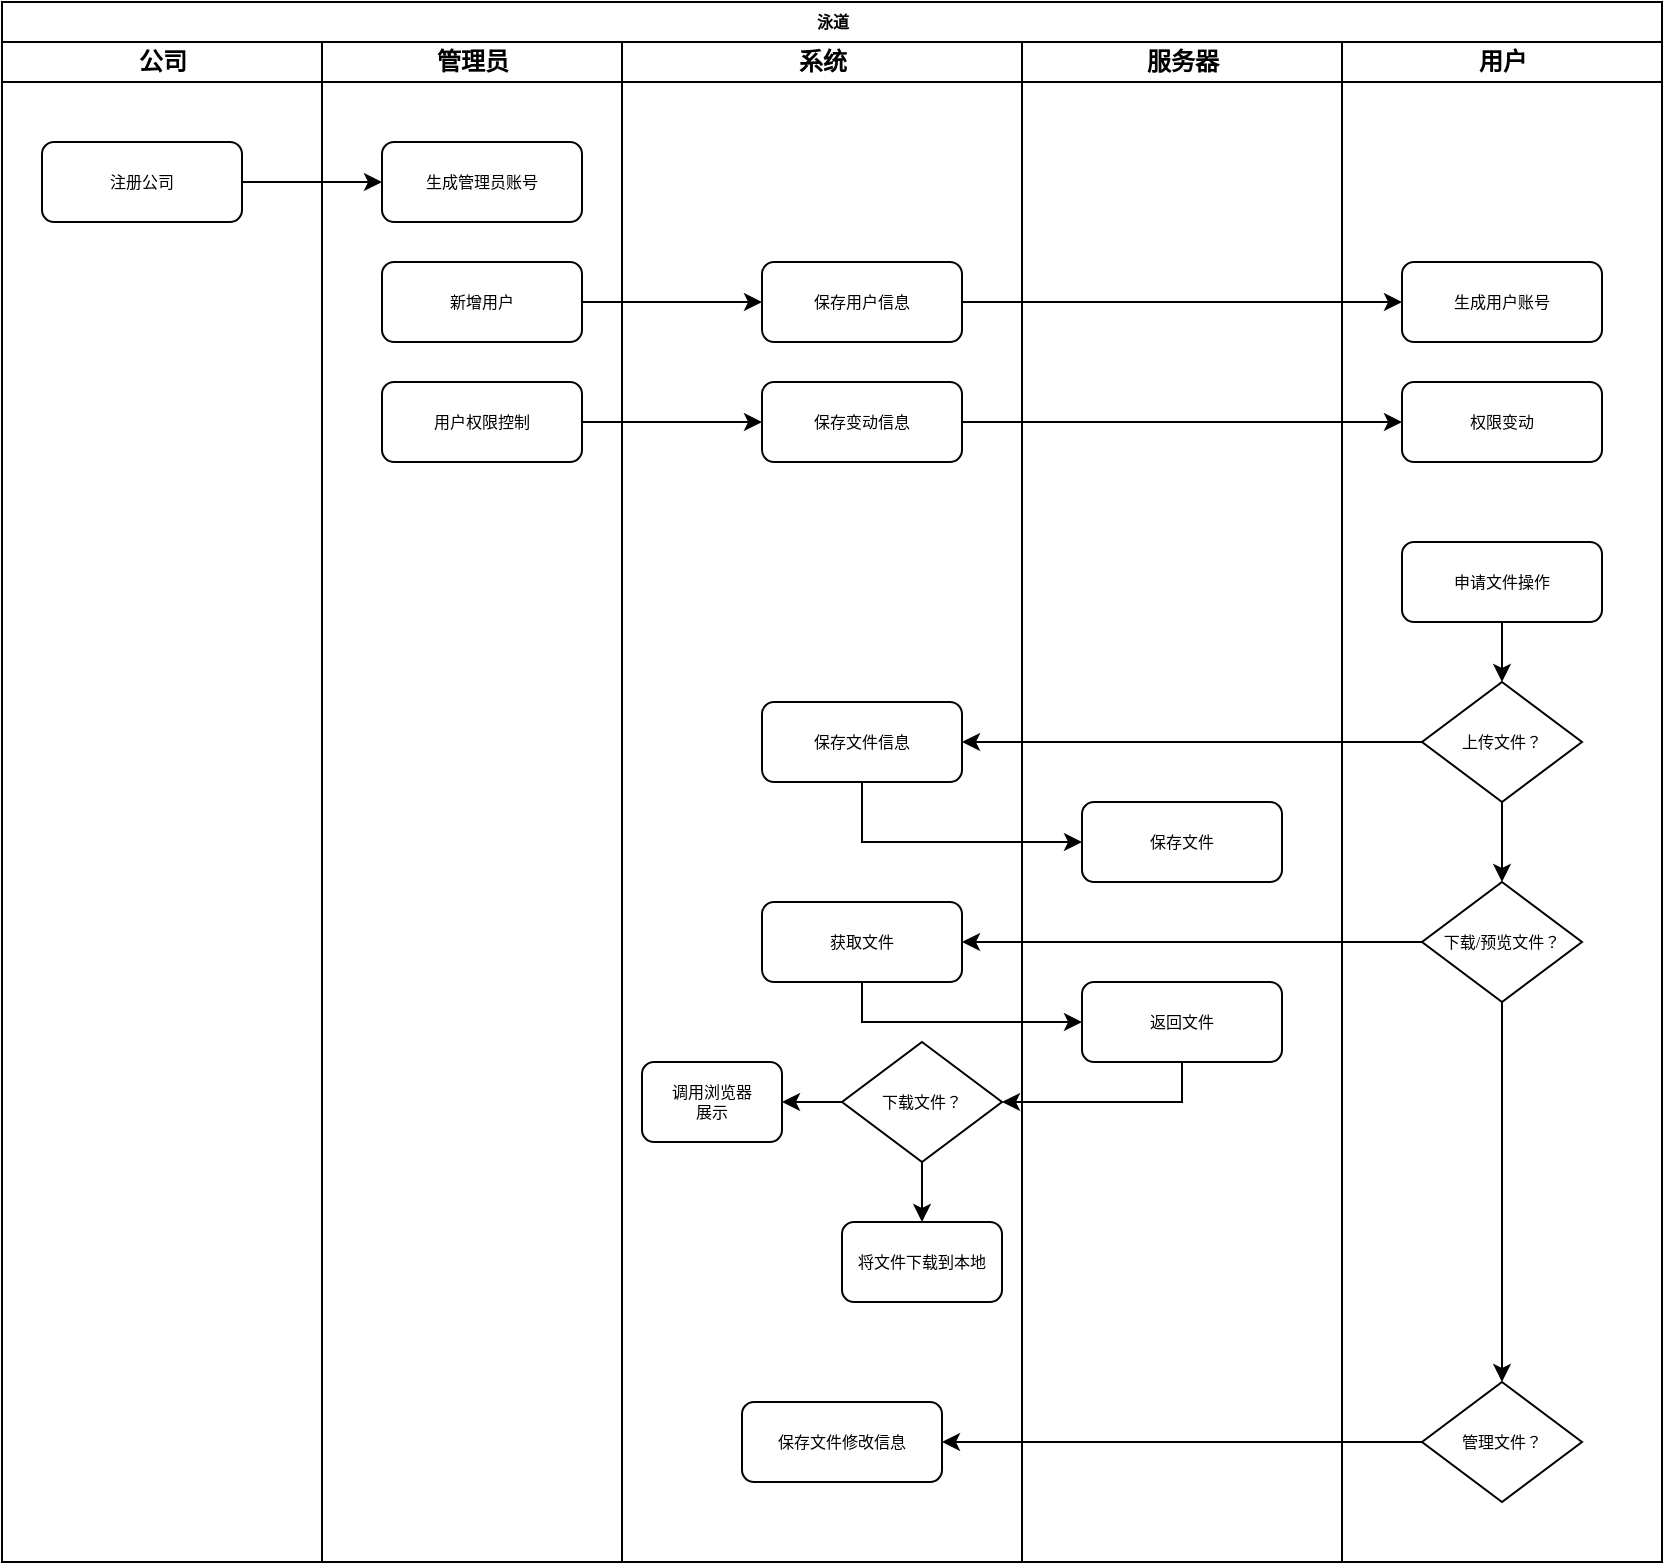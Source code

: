 <mxfile version="15.4.3" type="github">
  <diagram name="Page-1" id="74e2e168-ea6b-b213-b513-2b3c1d86103e">
    <mxGraphModel dx="868" dy="482" grid="1" gridSize="10" guides="1" tooltips="1" connect="1" arrows="1" fold="1" page="1" pageScale="1" pageWidth="1100" pageHeight="850" background="none" math="0" shadow="0">
      <root>
        <mxCell id="0" />
        <mxCell id="1" parent="0" />
        <mxCell id="77e6c97f196da883-1" value="泳道" style="swimlane;html=1;childLayout=stackLayout;startSize=20;rounded=0;shadow=0;labelBackgroundColor=none;strokeWidth=1;fontFamily=Verdana;fontSize=8;align=center;" parent="1" vertex="1">
          <mxGeometry x="20" y="50" width="830" height="780" as="geometry" />
        </mxCell>
        <mxCell id="77e6c97f196da883-2" value="公司" style="swimlane;html=1;startSize=20;" parent="77e6c97f196da883-1" vertex="1">
          <mxGeometry y="20" width="160" height="760" as="geometry" />
        </mxCell>
        <mxCell id="77e6c97f196da883-8" value="注册公司" style="rounded=1;whiteSpace=wrap;html=1;shadow=0;labelBackgroundColor=none;strokeWidth=1;fontFamily=Verdana;fontSize=8;align=center;" parent="77e6c97f196da883-2" vertex="1">
          <mxGeometry x="20" y="50" width="100" height="40" as="geometry" />
        </mxCell>
        <mxCell id="77e6c97f196da883-3" value="管理员" style="swimlane;html=1;startSize=20;" parent="77e6c97f196da883-1" vertex="1">
          <mxGeometry x="160" y="20" width="150" height="760" as="geometry" />
        </mxCell>
        <mxCell id="77e6c97f196da883-11" value="新增用户" style="rounded=1;whiteSpace=wrap;html=1;shadow=0;labelBackgroundColor=none;strokeWidth=1;fontFamily=Verdana;fontSize=8;align=center;" parent="77e6c97f196da883-3" vertex="1">
          <mxGeometry x="30" y="110" width="100" height="40" as="geometry" />
        </mxCell>
        <mxCell id="Ol4EsbN8dSgfP_Qq6JdE-44" value="生成管理员账号" style="rounded=1;whiteSpace=wrap;html=1;shadow=0;labelBackgroundColor=none;strokeWidth=1;fontFamily=Verdana;fontSize=8;align=center;" vertex="1" parent="77e6c97f196da883-3">
          <mxGeometry x="30" y="50" width="100" height="40" as="geometry" />
        </mxCell>
        <mxCell id="Ol4EsbN8dSgfP_Qq6JdE-92" value="用户权限控制" style="rounded=1;whiteSpace=wrap;html=1;shadow=0;labelBackgroundColor=none;strokeWidth=1;fontFamily=Verdana;fontSize=8;align=center;" vertex="1" parent="77e6c97f196da883-3">
          <mxGeometry x="30" y="170" width="100" height="40" as="geometry" />
        </mxCell>
        <mxCell id="77e6c97f196da883-4" value="系统" style="swimlane;html=1;startSize=20;" parent="77e6c97f196da883-1" vertex="1">
          <mxGeometry x="310" y="20" width="200" height="760" as="geometry" />
        </mxCell>
        <mxCell id="Ol4EsbN8dSgfP_Qq6JdE-105" value="保存用户信息" style="rounded=1;whiteSpace=wrap;html=1;shadow=0;labelBackgroundColor=none;strokeWidth=1;fontFamily=Verdana;fontSize=8;align=center;" vertex="1" parent="77e6c97f196da883-4">
          <mxGeometry x="70" y="110" width="100" height="40" as="geometry" />
        </mxCell>
        <mxCell id="Ol4EsbN8dSgfP_Qq6JdE-108" value="保存变动信息" style="rounded=1;whiteSpace=wrap;html=1;shadow=0;labelBackgroundColor=none;strokeWidth=1;fontFamily=Verdana;fontSize=8;align=center;" vertex="1" parent="77e6c97f196da883-4">
          <mxGeometry x="70" y="170" width="100" height="40" as="geometry" />
        </mxCell>
        <mxCell id="Ol4EsbN8dSgfP_Qq6JdE-111" value="保存文件信息" style="rounded=1;whiteSpace=wrap;html=1;shadow=0;labelBackgroundColor=none;strokeWidth=1;fontFamily=Verdana;fontSize=8;align=center;" vertex="1" parent="77e6c97f196da883-4">
          <mxGeometry x="70" y="330" width="100" height="40" as="geometry" />
        </mxCell>
        <mxCell id="Ol4EsbN8dSgfP_Qq6JdE-115" value="获取文件" style="rounded=1;whiteSpace=wrap;html=1;shadow=0;labelBackgroundColor=none;strokeWidth=1;fontFamily=Verdana;fontSize=8;align=center;" vertex="1" parent="77e6c97f196da883-4">
          <mxGeometry x="70" y="430" width="100" height="40" as="geometry" />
        </mxCell>
        <mxCell id="Ol4EsbN8dSgfP_Qq6JdE-137" style="edgeStyle=orthogonalEdgeStyle;rounded=0;orthogonalLoop=1;jettySize=auto;html=1;entryX=0.5;entryY=0;entryDx=0;entryDy=0;" edge="1" parent="77e6c97f196da883-4" source="Ol4EsbN8dSgfP_Qq6JdE-134" target="Ol4EsbN8dSgfP_Qq6JdE-135">
          <mxGeometry relative="1" as="geometry" />
        </mxCell>
        <mxCell id="Ol4EsbN8dSgfP_Qq6JdE-140" style="edgeStyle=orthogonalEdgeStyle;rounded=0;orthogonalLoop=1;jettySize=auto;html=1;entryX=1;entryY=0.5;entryDx=0;entryDy=0;" edge="1" parent="77e6c97f196da883-4" source="Ol4EsbN8dSgfP_Qq6JdE-134" target="Ol4EsbN8dSgfP_Qq6JdE-139">
          <mxGeometry relative="1" as="geometry" />
        </mxCell>
        <mxCell id="Ol4EsbN8dSgfP_Qq6JdE-134" value="下载文件？" style="rhombus;whiteSpace=wrap;html=1;rounded=0;shadow=0;labelBackgroundColor=none;strokeWidth=1;fontFamily=Verdana;fontSize=8;align=center;" vertex="1" parent="77e6c97f196da883-4">
          <mxGeometry x="110" y="500" width="80" height="60" as="geometry" />
        </mxCell>
        <mxCell id="Ol4EsbN8dSgfP_Qq6JdE-135" value="将文件下载到本地" style="rounded=1;whiteSpace=wrap;html=1;shadow=0;labelBackgroundColor=none;strokeWidth=1;fontFamily=Verdana;fontSize=8;align=center;" vertex="1" parent="77e6c97f196da883-4">
          <mxGeometry x="110" y="590" width="80" height="40" as="geometry" />
        </mxCell>
        <mxCell id="Ol4EsbN8dSgfP_Qq6JdE-139" value="调用浏览器&lt;br&gt;展示" style="rounded=1;whiteSpace=wrap;html=1;shadow=0;labelBackgroundColor=none;strokeWidth=1;fontFamily=Verdana;fontSize=8;align=center;" vertex="1" parent="77e6c97f196da883-4">
          <mxGeometry x="10" y="510" width="70" height="40" as="geometry" />
        </mxCell>
        <mxCell id="Ol4EsbN8dSgfP_Qq6JdE-141" value="保存文件修改信息" style="rounded=1;whiteSpace=wrap;html=1;shadow=0;labelBackgroundColor=none;strokeWidth=1;fontFamily=Verdana;fontSize=8;align=center;" vertex="1" parent="77e6c97f196da883-4">
          <mxGeometry x="60" y="680" width="100" height="40" as="geometry" />
        </mxCell>
        <mxCell id="77e6c97f196da883-6" value="服务器" style="swimlane;html=1;startSize=20;" parent="77e6c97f196da883-1" vertex="1">
          <mxGeometry x="510" y="20" width="160" height="760" as="geometry" />
        </mxCell>
        <mxCell id="Ol4EsbN8dSgfP_Qq6JdE-121" value="保存文件" style="rounded=1;whiteSpace=wrap;html=1;shadow=0;labelBackgroundColor=none;strokeWidth=1;fontFamily=Verdana;fontSize=8;align=center;" vertex="1" parent="77e6c97f196da883-6">
          <mxGeometry x="30" y="380" width="100" height="40" as="geometry" />
        </mxCell>
        <mxCell id="Ol4EsbN8dSgfP_Qq6JdE-123" value="返回文件" style="rounded=1;whiteSpace=wrap;html=1;shadow=0;labelBackgroundColor=none;strokeWidth=1;fontFamily=Verdana;fontSize=8;align=center;" vertex="1" parent="77e6c97f196da883-6">
          <mxGeometry x="30" y="470" width="100" height="40" as="geometry" />
        </mxCell>
        <mxCell id="Ol4EsbN8dSgfP_Qq6JdE-45" style="edgeStyle=orthogonalEdgeStyle;rounded=0;orthogonalLoop=1;jettySize=auto;html=1;entryX=0;entryY=0.5;entryDx=0;entryDy=0;" edge="1" parent="77e6c97f196da883-1" source="77e6c97f196da883-8" target="Ol4EsbN8dSgfP_Qq6JdE-44">
          <mxGeometry relative="1" as="geometry" />
        </mxCell>
        <mxCell id="Ol4EsbN8dSgfP_Qq6JdE-106" style="edgeStyle=orthogonalEdgeStyle;rounded=0;orthogonalLoop=1;jettySize=auto;html=1;entryX=0;entryY=0.5;entryDx=0;entryDy=0;" edge="1" parent="77e6c97f196da883-1" source="77e6c97f196da883-11" target="Ol4EsbN8dSgfP_Qq6JdE-105">
          <mxGeometry relative="1" as="geometry" />
        </mxCell>
        <mxCell id="Ol4EsbN8dSgfP_Qq6JdE-107" style="edgeStyle=orthogonalEdgeStyle;rounded=0;orthogonalLoop=1;jettySize=auto;html=1;entryX=0;entryY=0.5;entryDx=0;entryDy=0;" edge="1" parent="77e6c97f196da883-1" source="Ol4EsbN8dSgfP_Qq6JdE-105" target="Ol4EsbN8dSgfP_Qq6JdE-87">
          <mxGeometry relative="1" as="geometry" />
        </mxCell>
        <mxCell id="Ol4EsbN8dSgfP_Qq6JdE-109" style="edgeStyle=orthogonalEdgeStyle;rounded=0;orthogonalLoop=1;jettySize=auto;html=1;entryX=0;entryY=0.5;entryDx=0;entryDy=0;" edge="1" parent="77e6c97f196da883-1" source="Ol4EsbN8dSgfP_Qq6JdE-92" target="Ol4EsbN8dSgfP_Qq6JdE-108">
          <mxGeometry relative="1" as="geometry" />
        </mxCell>
        <mxCell id="Ol4EsbN8dSgfP_Qq6JdE-110" style="edgeStyle=orthogonalEdgeStyle;rounded=0;orthogonalLoop=1;jettySize=auto;html=1;" edge="1" parent="77e6c97f196da883-1" source="Ol4EsbN8dSgfP_Qq6JdE-108" target="77e6c97f196da883-12">
          <mxGeometry relative="1" as="geometry" />
        </mxCell>
        <mxCell id="Ol4EsbN8dSgfP_Qq6JdE-113" style="edgeStyle=orthogonalEdgeStyle;rounded=0;orthogonalLoop=1;jettySize=auto;html=1;exitX=0;exitY=0.5;exitDx=0;exitDy=0;entryX=1;entryY=0.5;entryDx=0;entryDy=0;" edge="1" parent="77e6c97f196da883-1" source="Ol4EsbN8dSgfP_Qq6JdE-96" target="Ol4EsbN8dSgfP_Qq6JdE-111">
          <mxGeometry relative="1" as="geometry" />
        </mxCell>
        <mxCell id="Ol4EsbN8dSgfP_Qq6JdE-116" style="edgeStyle=orthogonalEdgeStyle;rounded=0;orthogonalLoop=1;jettySize=auto;html=1;" edge="1" parent="77e6c97f196da883-1" source="Ol4EsbN8dSgfP_Qq6JdE-97" target="Ol4EsbN8dSgfP_Qq6JdE-115">
          <mxGeometry relative="1" as="geometry" />
        </mxCell>
        <mxCell id="77e6c97f196da883-5" value="用户" style="swimlane;html=1;startSize=20;" parent="77e6c97f196da883-1" vertex="1">
          <mxGeometry x="670" y="20" width="160" height="760" as="geometry" />
        </mxCell>
        <mxCell id="Ol4EsbN8dSgfP_Qq6JdE-87" value="生成用户账号" style="rounded=1;whiteSpace=wrap;html=1;shadow=0;labelBackgroundColor=none;strokeWidth=1;fontFamily=Verdana;fontSize=8;align=center;" vertex="1" parent="77e6c97f196da883-5">
          <mxGeometry x="30" y="110" width="100" height="40" as="geometry" />
        </mxCell>
        <mxCell id="77e6c97f196da883-12" value="权限变动" style="rounded=1;whiteSpace=wrap;html=1;shadow=0;labelBackgroundColor=none;strokeWidth=1;fontFamily=Verdana;fontSize=8;align=center;" parent="77e6c97f196da883-5" vertex="1">
          <mxGeometry x="30" y="170" width="100" height="40" as="geometry" />
        </mxCell>
        <mxCell id="Ol4EsbN8dSgfP_Qq6JdE-94" value="申请文件操作" style="rounded=1;whiteSpace=wrap;html=1;shadow=0;labelBackgroundColor=none;strokeWidth=1;fontFamily=Verdana;fontSize=8;align=center;" vertex="1" parent="77e6c97f196da883-5">
          <mxGeometry x="30" y="250" width="100" height="40" as="geometry" />
        </mxCell>
        <mxCell id="Ol4EsbN8dSgfP_Qq6JdE-96" value="上传文件？" style="rhombus;whiteSpace=wrap;html=1;rounded=0;shadow=0;labelBackgroundColor=none;strokeWidth=1;fontFamily=Verdana;fontSize=8;align=center;" vertex="1" parent="77e6c97f196da883-5">
          <mxGeometry x="40" y="320" width="80" height="60" as="geometry" />
        </mxCell>
        <mxCell id="Ol4EsbN8dSgfP_Qq6JdE-100" style="edgeStyle=orthogonalEdgeStyle;rounded=0;orthogonalLoop=1;jettySize=auto;html=1;entryX=0.5;entryY=0;entryDx=0;entryDy=0;" edge="1" parent="77e6c97f196da883-5" source="Ol4EsbN8dSgfP_Qq6JdE-94" target="Ol4EsbN8dSgfP_Qq6JdE-96">
          <mxGeometry relative="1" as="geometry" />
        </mxCell>
        <mxCell id="Ol4EsbN8dSgfP_Qq6JdE-97" value="下载/预览文件？" style="rhombus;whiteSpace=wrap;html=1;rounded=0;shadow=0;labelBackgroundColor=none;strokeWidth=1;fontFamily=Verdana;fontSize=8;align=center;" vertex="1" parent="77e6c97f196da883-5">
          <mxGeometry x="40" y="420" width="80" height="60" as="geometry" />
        </mxCell>
        <mxCell id="Ol4EsbN8dSgfP_Qq6JdE-101" style="edgeStyle=orthogonalEdgeStyle;rounded=0;orthogonalLoop=1;jettySize=auto;html=1;" edge="1" parent="77e6c97f196da883-5" source="Ol4EsbN8dSgfP_Qq6JdE-96" target="Ol4EsbN8dSgfP_Qq6JdE-97">
          <mxGeometry relative="1" as="geometry" />
        </mxCell>
        <mxCell id="Ol4EsbN8dSgfP_Qq6JdE-99" value="管理文件？" style="rhombus;whiteSpace=wrap;html=1;rounded=0;shadow=0;labelBackgroundColor=none;strokeWidth=1;fontFamily=Verdana;fontSize=8;align=center;" vertex="1" parent="77e6c97f196da883-5">
          <mxGeometry x="40" y="670" width="80" height="60" as="geometry" />
        </mxCell>
        <mxCell id="Ol4EsbN8dSgfP_Qq6JdE-103" style="edgeStyle=orthogonalEdgeStyle;rounded=0;orthogonalLoop=1;jettySize=auto;html=1;entryX=0.5;entryY=0;entryDx=0;entryDy=0;" edge="1" parent="77e6c97f196da883-5" source="Ol4EsbN8dSgfP_Qq6JdE-97" target="Ol4EsbN8dSgfP_Qq6JdE-99">
          <mxGeometry relative="1" as="geometry">
            <mxPoint x="80" y="620" as="sourcePoint" />
          </mxGeometry>
        </mxCell>
        <mxCell id="Ol4EsbN8dSgfP_Qq6JdE-122" style="edgeStyle=orthogonalEdgeStyle;rounded=0;orthogonalLoop=1;jettySize=auto;html=1;entryX=0;entryY=0.5;entryDx=0;entryDy=0;exitX=0.5;exitY=1;exitDx=0;exitDy=0;" edge="1" parent="77e6c97f196da883-1" source="Ol4EsbN8dSgfP_Qq6JdE-111" target="Ol4EsbN8dSgfP_Qq6JdE-121">
          <mxGeometry relative="1" as="geometry" />
        </mxCell>
        <mxCell id="Ol4EsbN8dSgfP_Qq6JdE-124" style="edgeStyle=orthogonalEdgeStyle;rounded=0;orthogonalLoop=1;jettySize=auto;html=1;exitX=0.5;exitY=1;exitDx=0;exitDy=0;entryX=0;entryY=0.5;entryDx=0;entryDy=0;" edge="1" parent="77e6c97f196da883-1" source="Ol4EsbN8dSgfP_Qq6JdE-115" target="Ol4EsbN8dSgfP_Qq6JdE-123">
          <mxGeometry relative="1" as="geometry" />
        </mxCell>
        <mxCell id="Ol4EsbN8dSgfP_Qq6JdE-133" style="edgeStyle=orthogonalEdgeStyle;rounded=0;orthogonalLoop=1;jettySize=auto;html=1;exitX=0.5;exitY=1;exitDx=0;exitDy=0;" edge="1" parent="77e6c97f196da883-1" source="Ol4EsbN8dSgfP_Qq6JdE-123" target="Ol4EsbN8dSgfP_Qq6JdE-134">
          <mxGeometry relative="1" as="geometry">
            <mxPoint x="450" y="550" as="targetPoint" />
          </mxGeometry>
        </mxCell>
        <mxCell id="Ol4EsbN8dSgfP_Qq6JdE-142" style="edgeStyle=orthogonalEdgeStyle;rounded=0;orthogonalLoop=1;jettySize=auto;html=1;" edge="1" parent="77e6c97f196da883-1" source="Ol4EsbN8dSgfP_Qq6JdE-99" target="Ol4EsbN8dSgfP_Qq6JdE-141">
          <mxGeometry relative="1" as="geometry" />
        </mxCell>
      </root>
    </mxGraphModel>
  </diagram>
</mxfile>
